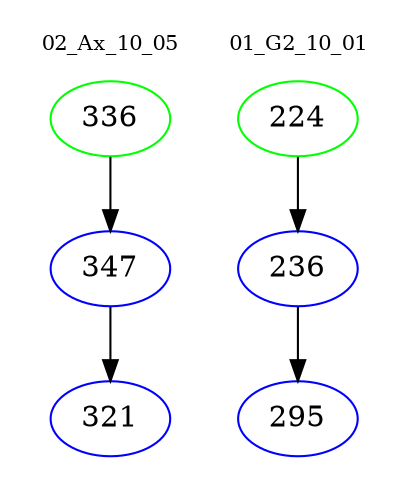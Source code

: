 digraph{
subgraph cluster_0 {
color = white
label = "02_Ax_10_05";
fontsize=10;
T0_336 [label="336", color="green"]
T0_336 -> T0_347 [color="black"]
T0_347 [label="347", color="blue"]
T0_347 -> T0_321 [color="black"]
T0_321 [label="321", color="blue"]
}
subgraph cluster_1 {
color = white
label = "01_G2_10_01";
fontsize=10;
T1_224 [label="224", color="green"]
T1_224 -> T1_236 [color="black"]
T1_236 [label="236", color="blue"]
T1_236 -> T1_295 [color="black"]
T1_295 [label="295", color="blue"]
}
}
